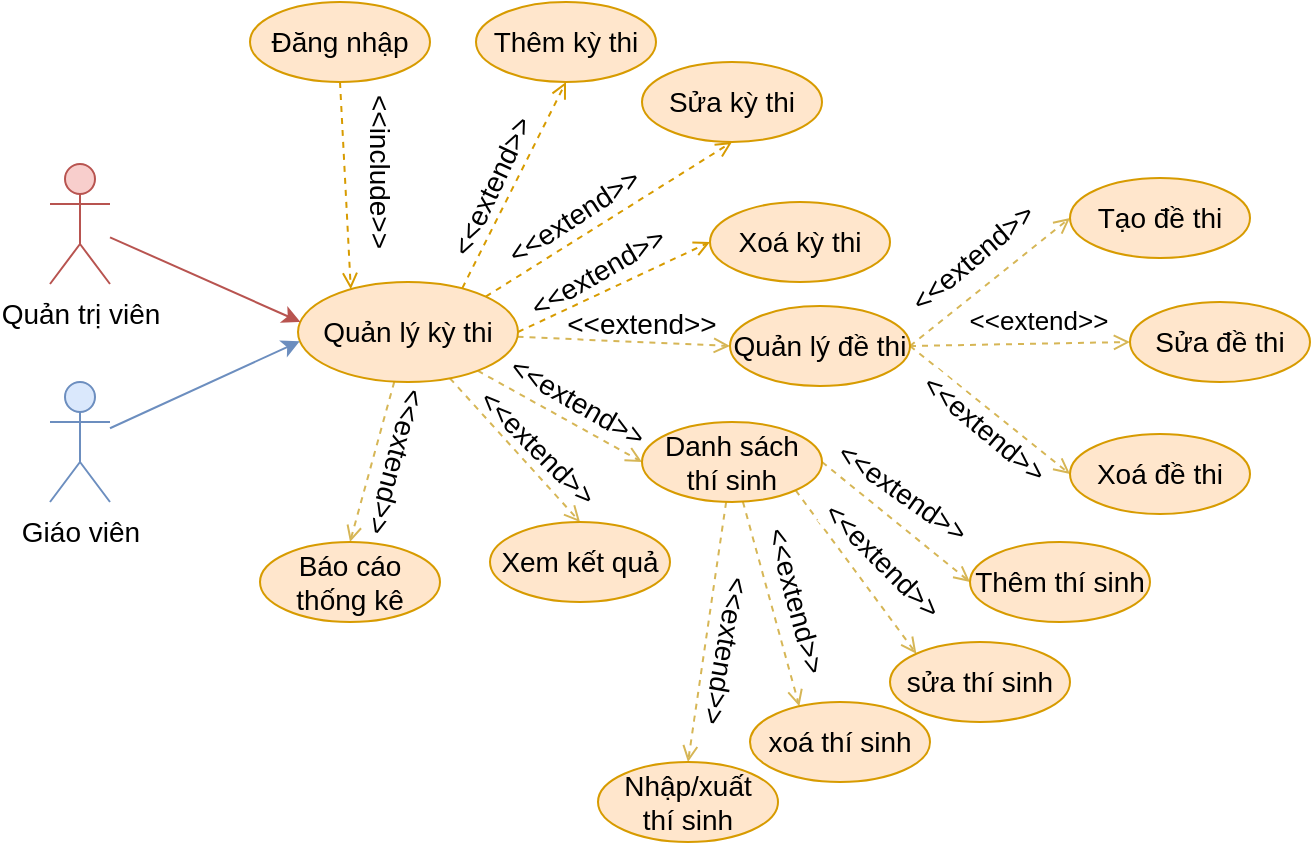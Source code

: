 <mxfile version="26.0.7">
  <diagram name="Page-1" id="UCZ7DPPzoCyZic0A4Taz">
    <mxGraphModel dx="1036" dy="606" grid="1" gridSize="10" guides="1" tooltips="1" connect="1" arrows="1" fold="1" page="1" pageScale="1" pageWidth="850" pageHeight="1100" math="0" shadow="0">
      <root>
        <mxCell id="0" />
        <mxCell id="1" parent="0" />
        <mxCell id="qrbkA167FXvjMSRmLkPF-22" style="rounded=0;orthogonalLoop=1;jettySize=auto;html=1;entryX=0;entryY=0.5;entryDx=0;entryDy=0;fillColor=#fff2cc;strokeColor=#d6b656;dashed=1;endArrow=open;endFill=0;" parent="1" source="qrbkA167FXvjMSRmLkPF-1" target="qrbkA167FXvjMSRmLkPF-18" edge="1">
          <mxGeometry relative="1" as="geometry" />
        </mxCell>
        <mxCell id="qrbkA167FXvjMSRmLkPF-23" style="edgeStyle=none;shape=connector;rounded=0;orthogonalLoop=1;jettySize=auto;html=1;entryX=0;entryY=0.5;entryDx=0;entryDy=0;dashed=1;labelBackgroundColor=default;strokeColor=#d6b656;align=center;verticalAlign=middle;fontFamily=Helvetica;fontSize=11;fontColor=default;endArrow=open;endFill=0;fillColor=#fff2cc;" parent="1" source="qrbkA167FXvjMSRmLkPF-1" target="qrbkA167FXvjMSRmLkPF-19" edge="1">
          <mxGeometry relative="1" as="geometry" />
        </mxCell>
        <mxCell id="qrbkA167FXvjMSRmLkPF-24" style="edgeStyle=none;shape=connector;rounded=0;orthogonalLoop=1;jettySize=auto;html=1;entryX=0.5;entryY=0;entryDx=0;entryDy=0;dashed=1;labelBackgroundColor=default;strokeColor=#d6b656;align=center;verticalAlign=middle;fontFamily=Helvetica;fontSize=11;fontColor=default;endArrow=open;endFill=0;fillColor=#fff2cc;" parent="1" source="qrbkA167FXvjMSRmLkPF-1" target="qrbkA167FXvjMSRmLkPF-20" edge="1">
          <mxGeometry relative="1" as="geometry" />
        </mxCell>
        <mxCell id="qrbkA167FXvjMSRmLkPF-25" style="edgeStyle=none;shape=connector;rounded=0;orthogonalLoop=1;jettySize=auto;html=1;entryX=0.5;entryY=0;entryDx=0;entryDy=0;dashed=1;labelBackgroundColor=default;strokeColor=#d6b656;align=center;verticalAlign=middle;fontFamily=Helvetica;fontSize=11;fontColor=default;endArrow=open;endFill=0;fillColor=#fff2cc;" parent="1" source="qrbkA167FXvjMSRmLkPF-1" target="qrbkA167FXvjMSRmLkPF-21" edge="1">
          <mxGeometry relative="1" as="geometry" />
        </mxCell>
        <mxCell id="qrbkA167FXvjMSRmLkPF-1" value="Quản lý kỳ thi" style="ellipse;whiteSpace=wrap;html=1;fillColor=#ffe6cc;strokeColor=#d79b00;fontSize=14;" parent="1" vertex="1">
          <mxGeometry x="414" y="290" width="110" height="50" as="geometry" />
        </mxCell>
        <mxCell id="qrbkA167FXvjMSRmLkPF-2" style="rounded=0;orthogonalLoop=1;jettySize=auto;html=1;entryX=0.5;entryY=1;entryDx=0;entryDy=0;fillColor=#ffe6cc;strokeColor=#d79b00;exitX=0.747;exitY=0.061;exitDx=0;exitDy=0;exitPerimeter=0;dashed=1;fontSize=14;endArrow=open;endFill=0;" parent="1" source="qrbkA167FXvjMSRmLkPF-1" target="qrbkA167FXvjMSRmLkPF-5" edge="1">
          <mxGeometry relative="1" as="geometry">
            <mxPoint x="495" y="263" as="sourcePoint" />
          </mxGeometry>
        </mxCell>
        <mxCell id="qrbkA167FXvjMSRmLkPF-3" style="rounded=0;orthogonalLoop=1;jettySize=auto;html=1;entryX=0.5;entryY=1;entryDx=0;entryDy=0;fillColor=#ffe6cc;strokeColor=#d79b00;exitX=1;exitY=0;exitDx=0;exitDy=0;dashed=1;fontSize=14;endArrow=open;endFill=0;" parent="1" source="qrbkA167FXvjMSRmLkPF-1" target="qrbkA167FXvjMSRmLkPF-6" edge="1">
          <mxGeometry relative="1" as="geometry">
            <mxPoint x="516" y="280" as="sourcePoint" />
          </mxGeometry>
        </mxCell>
        <mxCell id="qrbkA167FXvjMSRmLkPF-4" style="rounded=0;orthogonalLoop=1;jettySize=auto;html=1;exitX=1;exitY=0.5;exitDx=0;exitDy=0;entryX=0;entryY=0.5;entryDx=0;entryDy=0;fillColor=#ffe6cc;strokeColor=#d79b00;dashed=1;fontSize=14;endArrow=open;endFill=0;" parent="1" source="qrbkA167FXvjMSRmLkPF-1" target="qrbkA167FXvjMSRmLkPF-7" edge="1">
          <mxGeometry relative="1" as="geometry">
            <mxPoint x="503" y="294" as="sourcePoint" />
          </mxGeometry>
        </mxCell>
        <mxCell id="qrbkA167FXvjMSRmLkPF-5" value="Thêm kỳ thi" style="ellipse;whiteSpace=wrap;html=1;fillColor=#ffe6cc;strokeColor=#d79b00;fontSize=14;" parent="1" vertex="1">
          <mxGeometry x="503" y="150" width="90" height="40" as="geometry" />
        </mxCell>
        <mxCell id="qrbkA167FXvjMSRmLkPF-6" value="Sửa kỳ thi" style="ellipse;whiteSpace=wrap;html=1;fillColor=#ffe6cc;strokeColor=#d79b00;fontSize=14;" parent="1" vertex="1">
          <mxGeometry x="586" y="180" width="90" height="40" as="geometry" />
        </mxCell>
        <mxCell id="qrbkA167FXvjMSRmLkPF-7" value="Xoá kỳ thi" style="ellipse;whiteSpace=wrap;html=1;fillColor=#ffe6cc;strokeColor=#d79b00;fontSize=14;" parent="1" vertex="1">
          <mxGeometry x="620" y="250" width="90" height="40" as="geometry" />
        </mxCell>
        <mxCell id="qrbkA167FXvjMSRmLkPF-8" value="&lt;font style=&quot;font-size: 14px;&quot;&gt;&amp;lt;&amp;lt;extend&amp;gt;&amp;gt;&lt;/font&gt;" style="text;html=1;strokeColor=none;fillColor=none;align=center;verticalAlign=middle;whiteSpace=wrap;rounded=0;rotation=-65;fontSize=14;" parent="1" vertex="1">
          <mxGeometry x="481" y="227" width="60" height="30" as="geometry" />
        </mxCell>
        <mxCell id="qrbkA167FXvjMSRmLkPF-9" value="&lt;font style=&quot;font-size: 14px;&quot;&gt;&amp;lt;&amp;lt;extend&amp;gt;&amp;gt;&lt;/font&gt;" style="text;html=1;strokeColor=none;fillColor=none;align=center;verticalAlign=middle;whiteSpace=wrap;rounded=0;rotation=-33;fontSize=14;" parent="1" vertex="1">
          <mxGeometry x="522" y="242" width="60" height="30" as="geometry" />
        </mxCell>
        <mxCell id="qrbkA167FXvjMSRmLkPF-10" value="&lt;font style=&quot;font-size: 14px;&quot;&gt;&amp;lt;&amp;lt;extend&amp;gt;&amp;gt;&lt;/font&gt;" style="text;html=1;strokeColor=none;fillColor=none;align=center;verticalAlign=middle;whiteSpace=wrap;rounded=0;rotation=-30;fontSize=14;" parent="1" vertex="1">
          <mxGeometry x="534" y="270" width="60" height="30" as="geometry" />
        </mxCell>
        <mxCell id="qrbkA167FXvjMSRmLkPF-11" style="rounded=0;orthogonalLoop=1;jettySize=auto;html=1;entryX=0.011;entryY=0.399;entryDx=0;entryDy=0;fillColor=#f8cecc;strokeColor=#b85450;fontSize=14;entryPerimeter=0;" parent="1" source="qrbkA167FXvjMSRmLkPF-12" target="qrbkA167FXvjMSRmLkPF-1" edge="1">
          <mxGeometry relative="1" as="geometry">
            <mxPoint x="414.0" y="315" as="targetPoint" />
          </mxGeometry>
        </mxCell>
        <mxCell id="qrbkA167FXvjMSRmLkPF-12" value="Quản trị viên" style="shape=umlActor;verticalLabelPosition=bottom;verticalAlign=top;html=1;outlineConnect=0;fillColor=#f8cecc;strokeColor=#b85450;fontSize=14;" parent="1" vertex="1">
          <mxGeometry x="290" y="231.0" width="30" height="60" as="geometry" />
        </mxCell>
        <mxCell id="qrbkA167FXvjMSRmLkPF-13" style="rounded=0;orthogonalLoop=1;jettySize=auto;html=1;entryX=0.24;entryY=0.072;entryDx=0;entryDy=0;fillColor=#ffe6cc;strokeColor=#d79b00;endArrow=open;endFill=0;dashed=1;exitX=0.5;exitY=1;exitDx=0;exitDy=0;entryPerimeter=0;" parent="1" source="qrbkA167FXvjMSRmLkPF-14" target="qrbkA167FXvjMSRmLkPF-1" edge="1">
          <mxGeometry relative="1" as="geometry">
            <mxPoint x="325.5" y="106" as="targetPoint" />
            <mxPoint x="325" y="196" as="sourcePoint" />
          </mxGeometry>
        </mxCell>
        <mxCell id="qrbkA167FXvjMSRmLkPF-14" value="Đăng nhập" style="ellipse;whiteSpace=wrap;html=1;fillColor=#ffe6cc;strokeColor=#d79b00;fontSize=14;" parent="1" vertex="1">
          <mxGeometry x="390" y="150" width="90" height="40" as="geometry" />
        </mxCell>
        <mxCell id="qrbkA167FXvjMSRmLkPF-15" value="&lt;font&gt;&amp;lt;&amp;lt;include&amp;gt;&amp;gt;&lt;/font&gt;" style="text;html=1;strokeColor=none;fillColor=none;align=center;verticalAlign=middle;whiteSpace=wrap;rounded=0;rotation=90;fontSize=14;" parent="1" vertex="1">
          <mxGeometry x="425" y="220" width="60" height="30" as="geometry" />
        </mxCell>
        <mxCell id="qrbkA167FXvjMSRmLkPF-16" style="rounded=0;orthogonalLoop=1;jettySize=auto;html=1;entryX=0.008;entryY=0.593;entryDx=0;entryDy=0;fillColor=#dae8fc;strokeColor=#6c8ebf;entryPerimeter=0;" parent="1" source="qrbkA167FXvjMSRmLkPF-17" target="qrbkA167FXvjMSRmLkPF-1" edge="1">
          <mxGeometry relative="1" as="geometry" />
        </mxCell>
        <mxCell id="qrbkA167FXvjMSRmLkPF-17" value="Giáo viên" style="shape=umlActor;verticalLabelPosition=bottom;verticalAlign=top;html=1;outlineConnect=0;fillColor=#dae8fc;strokeColor=#6c8ebf;fontSize=14;" parent="1" vertex="1">
          <mxGeometry x="290" y="340.0" width="30" height="60" as="geometry" />
        </mxCell>
        <mxCell id="Y-9MRdU74AvFXmUrpv4p-8" style="rounded=0;orthogonalLoop=1;jettySize=auto;html=1;exitX=1;exitY=0.5;exitDx=0;exitDy=0;entryX=0;entryY=0.5;entryDx=0;entryDy=0;endArrow=open;endFill=0;dashed=1;fillColor=#fff2cc;strokeColor=#d6b656;" edge="1" parent="1" source="qrbkA167FXvjMSRmLkPF-18" target="Y-9MRdU74AvFXmUrpv4p-1">
          <mxGeometry relative="1" as="geometry" />
        </mxCell>
        <mxCell id="Y-9MRdU74AvFXmUrpv4p-9" style="edgeStyle=none;shape=connector;rounded=0;orthogonalLoop=1;jettySize=auto;html=1;entryX=0;entryY=0.5;entryDx=0;entryDy=0;dashed=1;strokeColor=#d6b656;align=center;verticalAlign=middle;fontFamily=Helvetica;fontSize=11;fontColor=default;labelBackgroundColor=default;endArrow=open;endFill=0;fillColor=#fff2cc;exitX=1;exitY=0.5;exitDx=0;exitDy=0;" edge="1" parent="1" source="qrbkA167FXvjMSRmLkPF-18" target="Y-9MRdU74AvFXmUrpv4p-2">
          <mxGeometry relative="1" as="geometry" />
        </mxCell>
        <mxCell id="Y-9MRdU74AvFXmUrpv4p-11" style="edgeStyle=none;shape=connector;rounded=0;orthogonalLoop=1;jettySize=auto;html=1;entryX=0;entryY=0.5;entryDx=0;entryDy=0;dashed=1;strokeColor=#d6b656;align=center;verticalAlign=middle;fontFamily=Helvetica;fontSize=11;fontColor=default;labelBackgroundColor=default;endArrow=open;endFill=0;fillColor=#fff2cc;exitX=1;exitY=0.5;exitDx=0;exitDy=0;" edge="1" parent="1" source="qrbkA167FXvjMSRmLkPF-18" target="Y-9MRdU74AvFXmUrpv4p-3">
          <mxGeometry relative="1" as="geometry" />
        </mxCell>
        <mxCell id="qrbkA167FXvjMSRmLkPF-18" value="Quản lý đề thi" style="ellipse;whiteSpace=wrap;html=1;fillColor=#ffe6cc;strokeColor=#d79b00;fontSize=14;" parent="1" vertex="1">
          <mxGeometry x="630" y="302" width="90" height="40" as="geometry" />
        </mxCell>
        <mxCell id="Y-9MRdU74AvFXmUrpv4p-12" style="edgeStyle=none;shape=connector;rounded=0;orthogonalLoop=1;jettySize=auto;html=1;entryX=0;entryY=0.5;entryDx=0;entryDy=0;dashed=1;strokeColor=#d6b656;align=center;verticalAlign=middle;fontFamily=Helvetica;fontSize=11;fontColor=default;labelBackgroundColor=default;endArrow=open;endFill=0;fillColor=#fff2cc;exitX=1;exitY=0.5;exitDx=0;exitDy=0;" edge="1" parent="1" source="qrbkA167FXvjMSRmLkPF-19" target="Y-9MRdU74AvFXmUrpv4p-4">
          <mxGeometry relative="1" as="geometry" />
        </mxCell>
        <mxCell id="Y-9MRdU74AvFXmUrpv4p-13" style="edgeStyle=none;shape=connector;rounded=0;orthogonalLoop=1;jettySize=auto;html=1;exitX=1;exitY=1;exitDx=0;exitDy=0;entryX=0;entryY=0;entryDx=0;entryDy=0;dashed=1;strokeColor=#d6b656;align=center;verticalAlign=middle;fontFamily=Helvetica;fontSize=11;fontColor=default;labelBackgroundColor=default;endArrow=open;endFill=0;fillColor=#fff2cc;" edge="1" parent="1" source="qrbkA167FXvjMSRmLkPF-19" target="Y-9MRdU74AvFXmUrpv4p-5">
          <mxGeometry relative="1" as="geometry" />
        </mxCell>
        <mxCell id="Y-9MRdU74AvFXmUrpv4p-14" style="edgeStyle=none;shape=connector;rounded=0;orthogonalLoop=1;jettySize=auto;html=1;entryX=0.274;entryY=0.053;entryDx=0;entryDy=0;dashed=1;strokeColor=#d6b656;align=center;verticalAlign=middle;fontFamily=Helvetica;fontSize=11;fontColor=default;labelBackgroundColor=default;endArrow=open;endFill=0;fillColor=#fff2cc;entryPerimeter=0;" edge="1" parent="1" source="qrbkA167FXvjMSRmLkPF-19" target="Y-9MRdU74AvFXmUrpv4p-6">
          <mxGeometry relative="1" as="geometry" />
        </mxCell>
        <mxCell id="Y-9MRdU74AvFXmUrpv4p-15" style="edgeStyle=none;shape=connector;rounded=0;orthogonalLoop=1;jettySize=auto;html=1;entryX=0.5;entryY=0;entryDx=0;entryDy=0;dashed=1;strokeColor=#d6b656;align=center;verticalAlign=middle;fontFamily=Helvetica;fontSize=11;fontColor=default;labelBackgroundColor=default;endArrow=open;endFill=0;fillColor=#fff2cc;" edge="1" parent="1" source="qrbkA167FXvjMSRmLkPF-19" target="Y-9MRdU74AvFXmUrpv4p-7">
          <mxGeometry relative="1" as="geometry" />
        </mxCell>
        <mxCell id="qrbkA167FXvjMSRmLkPF-19" value="Danh sách&lt;br&gt;thí sinh" style="ellipse;whiteSpace=wrap;html=1;fillColor=#ffe6cc;strokeColor=#d79b00;fontSize=14;" parent="1" vertex="1">
          <mxGeometry x="586" y="360" width="90" height="40" as="geometry" />
        </mxCell>
        <mxCell id="qrbkA167FXvjMSRmLkPF-20" value="Xem kết quả" style="ellipse;whiteSpace=wrap;html=1;fillColor=#ffe6cc;strokeColor=#d79b00;fontSize=14;" parent="1" vertex="1">
          <mxGeometry x="510" y="410" width="90" height="40" as="geometry" />
        </mxCell>
        <mxCell id="qrbkA167FXvjMSRmLkPF-21" value="Báo cáo thống kê" style="ellipse;whiteSpace=wrap;html=1;fillColor=#ffe6cc;strokeColor=#d79b00;fontSize=14;" parent="1" vertex="1">
          <mxGeometry x="395" y="420" width="90" height="40" as="geometry" />
        </mxCell>
        <mxCell id="qrbkA167FXvjMSRmLkPF-26" value="&lt;font style=&quot;font-size: 14px;&quot;&gt;&amp;lt;&amp;lt;extend&amp;gt;&amp;gt;&lt;/font&gt;" style="text;html=1;strokeColor=none;fillColor=none;align=center;verticalAlign=middle;whiteSpace=wrap;rounded=0;rotation=0;fontSize=14;" parent="1" vertex="1">
          <mxGeometry x="556" y="296" width="60" height="30" as="geometry" />
        </mxCell>
        <mxCell id="qrbkA167FXvjMSRmLkPF-27" value="&lt;font style=&quot;font-size: 14px;&quot;&gt;&amp;lt;&amp;lt;extend&amp;gt;&amp;gt;&lt;/font&gt;" style="text;html=1;strokeColor=none;fillColor=none;align=center;verticalAlign=middle;whiteSpace=wrap;rounded=0;rotation=30;fontSize=14;" parent="1" vertex="1">
          <mxGeometry x="524" y="335" width="60" height="30" as="geometry" />
        </mxCell>
        <mxCell id="qrbkA167FXvjMSRmLkPF-28" value="&lt;font style=&quot;font-size: 14px;&quot;&gt;&amp;lt;&amp;lt;extend&amp;gt;&amp;gt;&lt;/font&gt;" style="text;html=1;strokeColor=none;fillColor=none;align=center;verticalAlign=middle;whiteSpace=wrap;rounded=0;rotation=45;fontSize=14;" parent="1" vertex="1">
          <mxGeometry x="504" y="358" width="60" height="30" as="geometry" />
        </mxCell>
        <mxCell id="qrbkA167FXvjMSRmLkPF-29" value="&lt;font style=&quot;font-size: 14px;&quot;&gt;&amp;lt;&amp;lt;extend&amp;gt;&amp;gt;&lt;/font&gt;" style="text;html=1;strokeColor=none;fillColor=none;align=center;verticalAlign=middle;whiteSpace=wrap;rounded=0;rotation=105;fontSize=14;" parent="1" vertex="1">
          <mxGeometry x="433" y="365" width="60" height="30" as="geometry" />
        </mxCell>
        <mxCell id="Y-9MRdU74AvFXmUrpv4p-1" value="Tạo đề thi" style="ellipse;whiteSpace=wrap;html=1;fillColor=#ffe6cc;strokeColor=#d79b00;fontSize=14;" vertex="1" parent="1">
          <mxGeometry x="800" y="238" width="90" height="40" as="geometry" />
        </mxCell>
        <mxCell id="Y-9MRdU74AvFXmUrpv4p-2" value="Sửa đề thi" style="ellipse;whiteSpace=wrap;html=1;fillColor=#ffe6cc;strokeColor=#d79b00;fontSize=14;" vertex="1" parent="1">
          <mxGeometry x="830" y="300" width="90" height="40" as="geometry" />
        </mxCell>
        <mxCell id="Y-9MRdU74AvFXmUrpv4p-3" value="Xoá đề thi" style="ellipse;whiteSpace=wrap;html=1;fillColor=#ffe6cc;strokeColor=#d79b00;fontSize=14;" vertex="1" parent="1">
          <mxGeometry x="800" y="366" width="90" height="40" as="geometry" />
        </mxCell>
        <mxCell id="Y-9MRdU74AvFXmUrpv4p-4" value="Thêm thí sinh" style="ellipse;whiteSpace=wrap;html=1;fillColor=#ffe6cc;strokeColor=#d79b00;fontSize=14;" vertex="1" parent="1">
          <mxGeometry x="750" y="420" width="90" height="40" as="geometry" />
        </mxCell>
        <mxCell id="Y-9MRdU74AvFXmUrpv4p-5" value="sửa thí sinh" style="ellipse;whiteSpace=wrap;html=1;fillColor=#ffe6cc;strokeColor=#d79b00;fontSize=14;" vertex="1" parent="1">
          <mxGeometry x="710" y="470" width="90" height="40" as="geometry" />
        </mxCell>
        <mxCell id="Y-9MRdU74AvFXmUrpv4p-6" value="xoá thí sinh" style="ellipse;whiteSpace=wrap;html=1;fillColor=#ffe6cc;strokeColor=#d79b00;fontSize=14;" vertex="1" parent="1">
          <mxGeometry x="640" y="500" width="90" height="40" as="geometry" />
        </mxCell>
        <mxCell id="Y-9MRdU74AvFXmUrpv4p-7" value="Nhập/xuất&lt;div&gt;thí sinh&lt;/div&gt;" style="ellipse;whiteSpace=wrap;html=1;fillColor=#ffe6cc;strokeColor=#d79b00;fontSize=14;" vertex="1" parent="1">
          <mxGeometry x="564" y="530" width="90" height="40" as="geometry" />
        </mxCell>
        <mxCell id="Y-9MRdU74AvFXmUrpv4p-16" value="&amp;lt;&amp;lt;extend&amp;gt;&amp;gt;" style="text;html=1;align=center;verticalAlign=middle;resizable=0;points=[];autosize=1;strokeColor=none;fillColor=none;fontFamily=Helvetica;fontSize=14;fontColor=default;labelBackgroundColor=default;rotation=35;" vertex="1" parent="1">
          <mxGeometry x="666" y="380" width="100" height="30" as="geometry" />
        </mxCell>
        <mxCell id="Y-9MRdU74AvFXmUrpv4p-17" value="&amp;lt;&amp;lt;extend&amp;gt;&amp;gt;" style="text;html=1;align=center;verticalAlign=middle;resizable=0;points=[];autosize=1;strokeColor=none;fillColor=none;fontFamily=Helvetica;fontSize=14;fontColor=default;labelBackgroundColor=default;rotation=-40;" vertex="1" parent="1">
          <mxGeometry x="701" y="263" width="100" height="30" as="geometry" />
        </mxCell>
        <mxCell id="Y-9MRdU74AvFXmUrpv4p-18" value="&amp;lt;&amp;lt;extend&amp;gt;&amp;gt;" style="text;html=1;align=center;verticalAlign=middle;resizable=0;points=[];autosize=1;strokeColor=none;fillColor=none;fontFamily=Helvetica;fontSize=13;fontColor=default;labelBackgroundColor=default;rotation=0;" vertex="1" parent="1">
          <mxGeometry x="739" y="294" width="90" height="30" as="geometry" />
        </mxCell>
        <mxCell id="Y-9MRdU74AvFXmUrpv4p-19" value="&amp;lt;&amp;lt;extend&amp;gt;&amp;gt;" style="text;html=1;align=center;verticalAlign=middle;resizable=0;points=[];autosize=1;strokeColor=none;fillColor=none;fontFamily=Helvetica;fontSize=14;fontColor=default;labelBackgroundColor=default;rotation=40;" vertex="1" parent="1">
          <mxGeometry x="707" y="348" width="100" height="30" as="geometry" />
        </mxCell>
        <mxCell id="Y-9MRdU74AvFXmUrpv4p-20" value="&amp;lt;&amp;lt;extend&amp;gt;&amp;gt;" style="text;html=1;align=center;verticalAlign=middle;resizable=0;points=[];autosize=1;strokeColor=none;fillColor=none;fontFamily=Helvetica;fontSize=14;fontColor=default;labelBackgroundColor=default;rotation=45;" vertex="1" parent="1">
          <mxGeometry x="656" y="414" width="100" height="30" as="geometry" />
        </mxCell>
        <mxCell id="Y-9MRdU74AvFXmUrpv4p-21" value="&amp;lt;&amp;lt;extend&amp;gt;&amp;gt;" style="text;html=1;align=center;verticalAlign=middle;resizable=0;points=[];autosize=1;strokeColor=none;fillColor=none;fontFamily=Helvetica;fontSize=14;fontColor=default;labelBackgroundColor=default;rotation=75;" vertex="1" parent="1">
          <mxGeometry x="613" y="434" width="100" height="30" as="geometry" />
        </mxCell>
        <mxCell id="Y-9MRdU74AvFXmUrpv4p-22" value="&amp;lt;&amp;lt;extend&amp;gt;&amp;gt;" style="text;html=1;align=center;verticalAlign=middle;resizable=0;points=[];autosize=1;strokeColor=none;fillColor=none;fontFamily=Helvetica;fontSize=14;fontColor=default;labelBackgroundColor=default;rotation=100;" vertex="1" parent="1">
          <mxGeometry x="578" y="459" width="100" height="30" as="geometry" />
        </mxCell>
      </root>
    </mxGraphModel>
  </diagram>
</mxfile>
